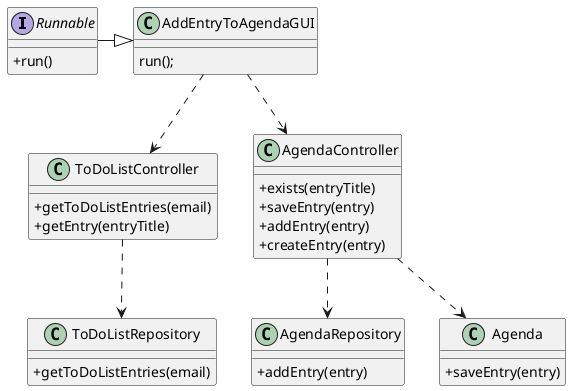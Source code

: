 @startuml
'skinparam monochrome true
skinparam packageStyle rectangle
skinparam shadowing false
skinparam linetype polyline
'skinparam linetype orto

skinparam classAttributeIconSize 0

'left to right direction

interface Runnable {
    +run()
}

class ToDoListController{
+getToDoListEntries(email)
+getEntry(entryTitle)
}

class ToDoListRepository{
+getToDoListEntries(email)
}


class AgendaController{
+exists(entryTitle)
+saveEntry(entry)
+addEntry(entry)
+createEntry(entry)
}

class AgendaRepository{
+addEntry(entry)
}

class Agenda{
+saveEntry(entry)
}

class AddEntryToAgendaGUI{
run();
}

Runnable -|> AddEntryToAgendaGUI

AddEntryToAgendaGUI ..> AgendaController
AddEntryToAgendaGUI ..> ToDoListController
ToDoListController ..> ToDoListRepository
AgendaController ..> Agenda
AgendaController ..> AgendaRepository


@enduml